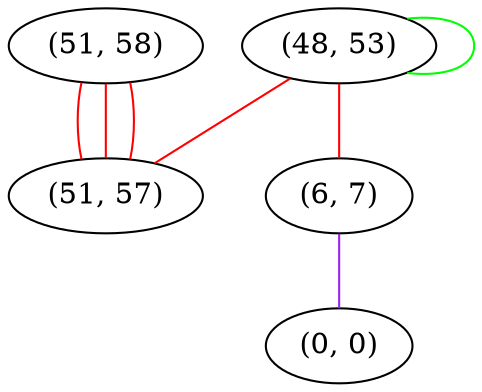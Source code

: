 graph "" {
"(48, 53)";
"(51, 58)";
"(51, 57)";
"(6, 7)";
"(0, 0)";
"(48, 53)" -- "(48, 53)"  [color=green, key=0, weight=2];
"(48, 53)" -- "(51, 57)"  [color=red, key=0, weight=1];
"(48, 53)" -- "(6, 7)"  [color=red, key=0, weight=1];
"(51, 58)" -- "(51, 57)"  [color=red, key=0, weight=1];
"(51, 58)" -- "(51, 57)"  [color=red, key=1, weight=1];
"(51, 58)" -- "(51, 57)"  [color=red, key=2, weight=1];
"(6, 7)" -- "(0, 0)"  [color=purple, key=0, weight=4];
}
